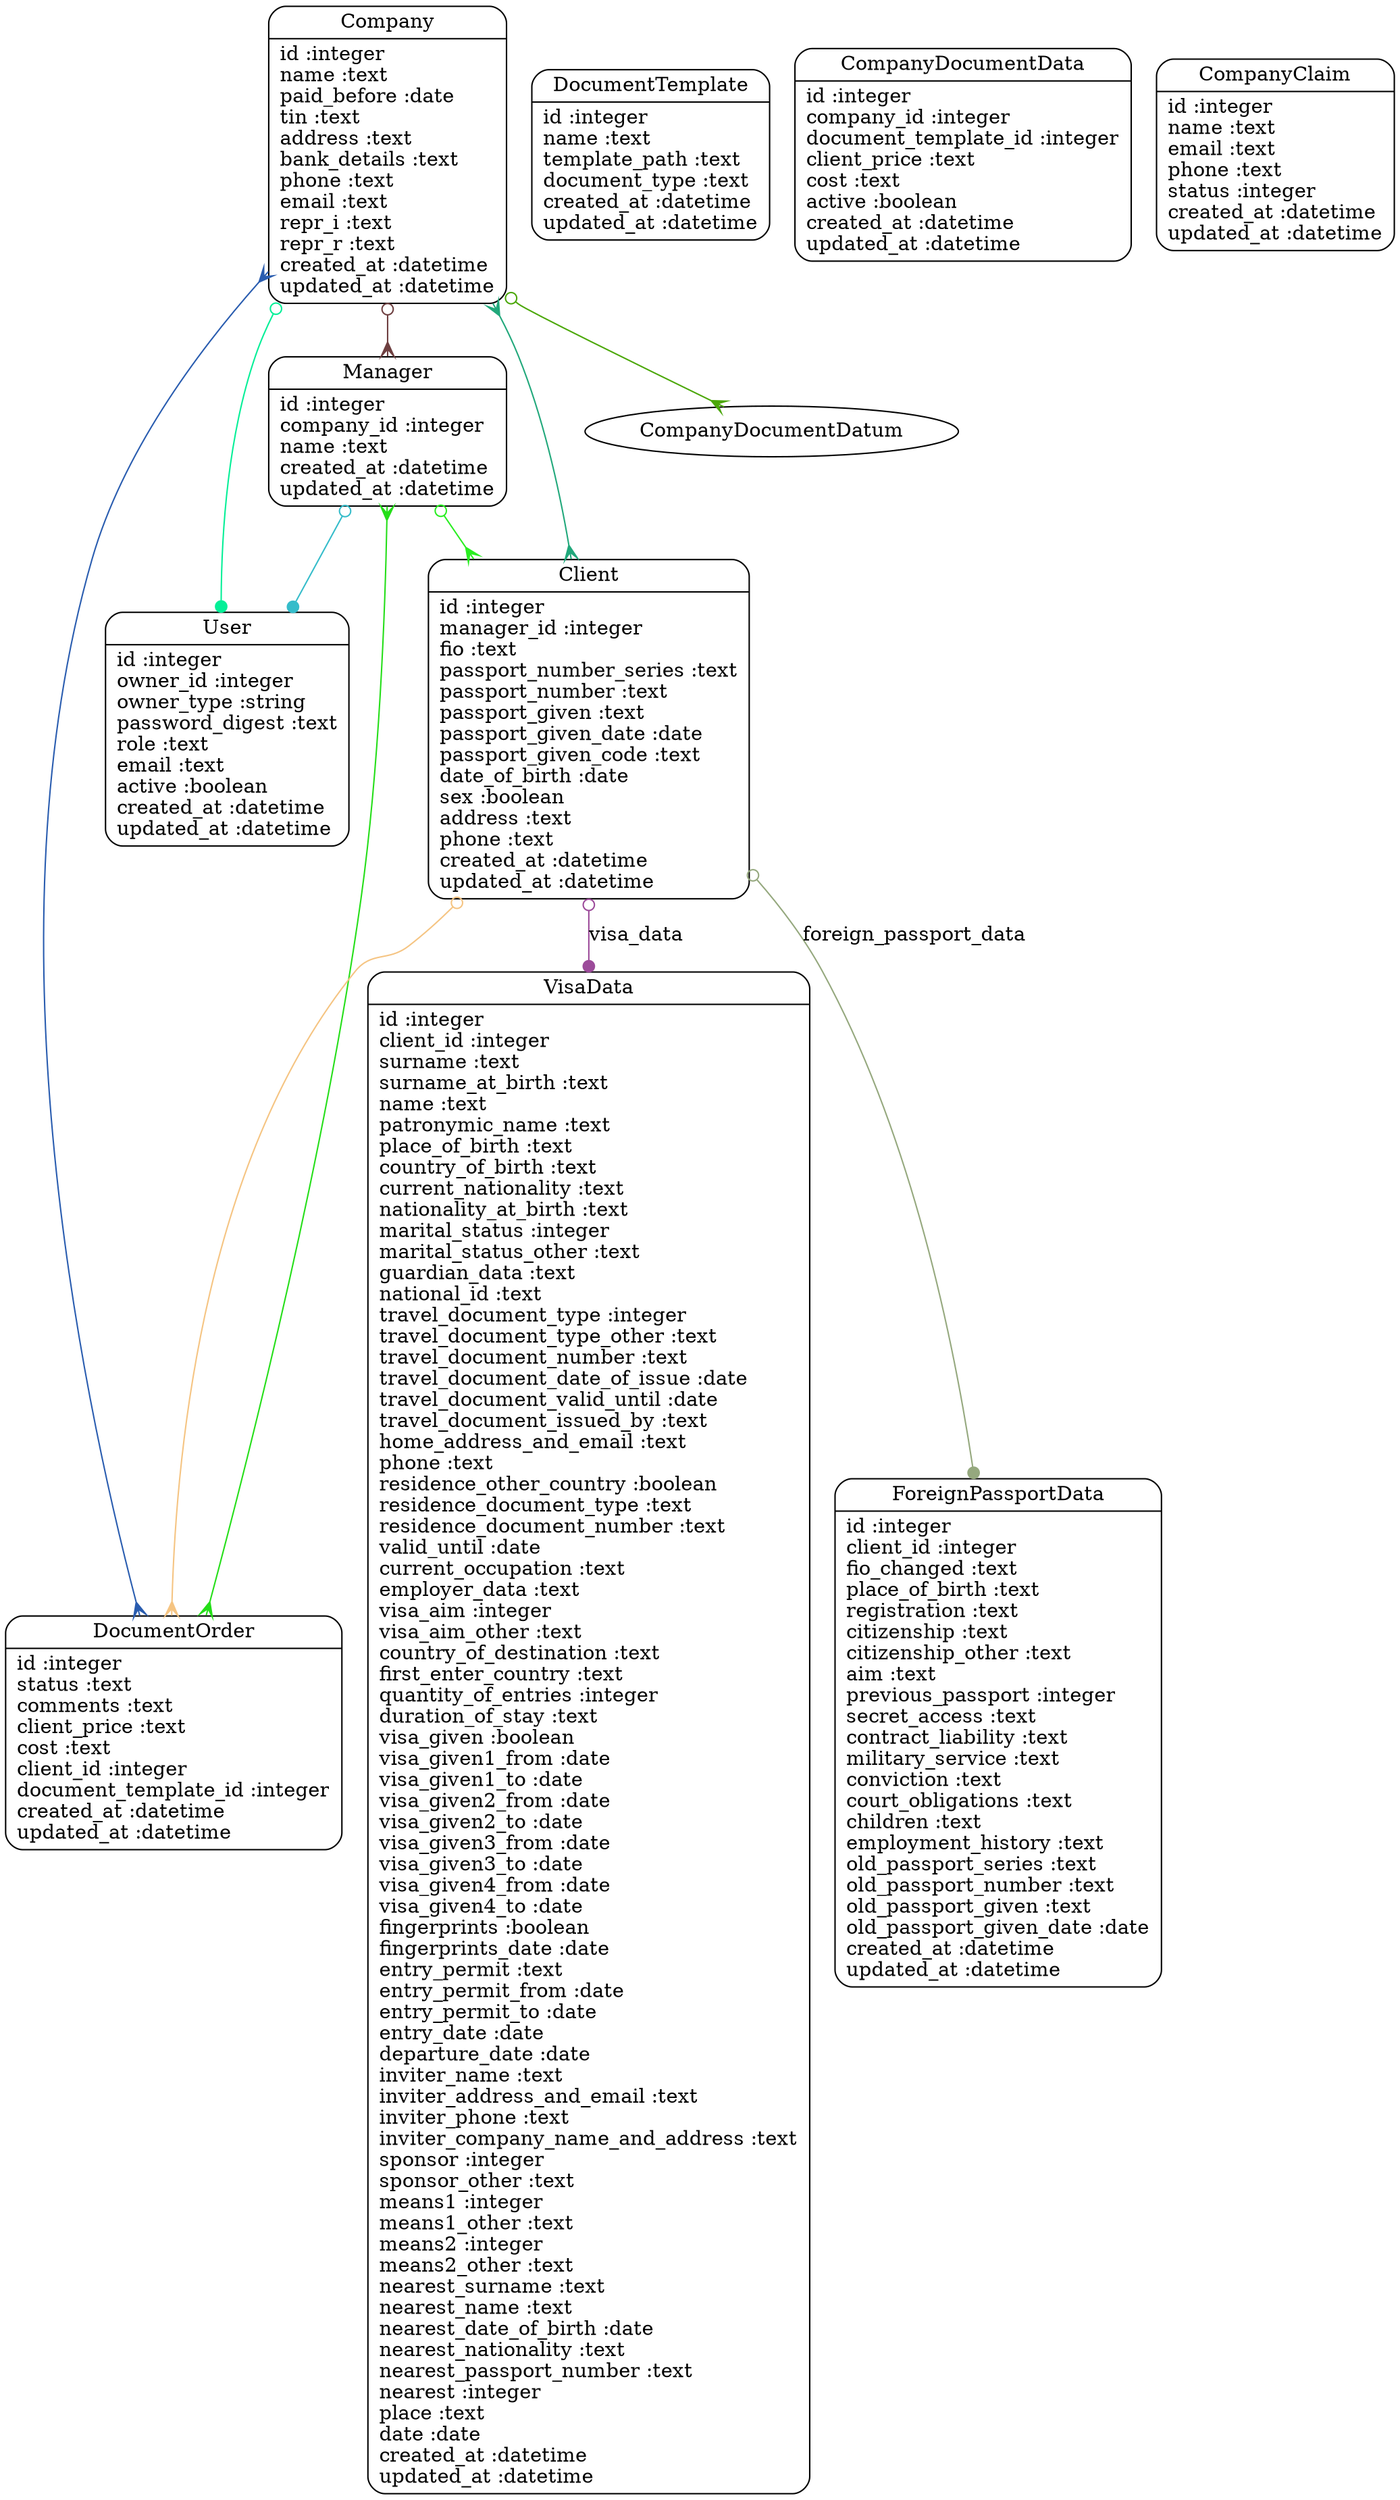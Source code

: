 digraph models_diagram {
	graph[overlap=false, splines=true]
	"DocumentOrder" [shape=Mrecord, label="{DocumentOrder|id :integer\lstatus :text\lcomments :text\lclient_price :text\lcost :text\lclient_id :integer\ldocument_template_id :integer\lcreated_at :datetime\lupdated_at :datetime\l}"]
	"Manager" [shape=Mrecord, label="{Manager|id :integer\lcompany_id :integer\lname :text\lcreated_at :datetime\lupdated_at :datetime\l}"]
	"DocumentTemplate" [shape=Mrecord, label="{DocumentTemplate|id :integer\lname :text\ltemplate_path :text\ldocument_type :text\lcreated_at :datetime\lupdated_at :datetime\l}"]
	"User" [shape=Mrecord, label="{User|id :integer\lowner_id :integer\lowner_type :string\lpassword_digest :text\lrole :text\lemail :text\lactive :boolean\lcreated_at :datetime\lupdated_at :datetime\l}"]
	"CompanyDocumentData" [shape=Mrecord, label="{CompanyDocumentData|id :integer\lcompany_id :integer\ldocument_template_id :integer\lclient_price :text\lcost :text\lactive :boolean\lcreated_at :datetime\lupdated_at :datetime\l}"]
	"Client" [shape=Mrecord, label="{Client|id :integer\lmanager_id :integer\lfio :text\lpassport_number_series :text\lpassport_number :text\lpassport_given :text\lpassport_given_date :date\lpassport_given_code :text\ldate_of_birth :date\lsex :boolean\laddress :text\lphone :text\lcreated_at :datetime\lupdated_at :datetime\l}"]
	"VisaData" [shape=Mrecord, label="{VisaData|id :integer\lclient_id :integer\lsurname :text\lsurname_at_birth :text\lname :text\lpatronymic_name :text\lplace_of_birth :text\lcountry_of_birth :text\lcurrent_nationality :text\lnationality_at_birth :text\lmarital_status :integer\lmarital_status_other :text\lguardian_data :text\lnational_id :text\ltravel_document_type :integer\ltravel_document_type_other :text\ltravel_document_number :text\ltravel_document_date_of_issue :date\ltravel_document_valid_until :date\ltravel_document_issued_by :text\lhome_address_and_email :text\lphone :text\lresidence_other_country :boolean\lresidence_document_type :text\lresidence_document_number :text\lvalid_until :date\lcurrent_occupation :text\lemployer_data :text\lvisa_aim :integer\lvisa_aim_other :text\lcountry_of_destination :text\lfirst_enter_country :text\lquantity_of_entries :integer\lduration_of_stay :text\lvisa_given :boolean\lvisa_given1_from :date\lvisa_given1_to :date\lvisa_given2_from :date\lvisa_given2_to :date\lvisa_given3_from :date\lvisa_given3_to :date\lvisa_given4_from :date\lvisa_given4_to :date\lfingerprints :boolean\lfingerprints_date :date\lentry_permit :text\lentry_permit_from :date\lentry_permit_to :date\lentry_date :date\ldeparture_date :date\linviter_name :text\linviter_address_and_email :text\linviter_phone :text\linviter_company_name_and_address :text\lsponsor :integer\lsponsor_other :text\lmeans1 :integer\lmeans1_other :text\lmeans2 :integer\lmeans2_other :text\lnearest_surname :text\lnearest_name :text\lnearest_date_of_birth :date\lnearest_nationality :text\lnearest_passport_number :text\lnearest :integer\lplace :text\ldate :date\lcreated_at :datetime\lupdated_at :datetime\l}"]
	"ForeignPassportData" [shape=Mrecord, label="{ForeignPassportData|id :integer\lclient_id :integer\lfio_changed :text\lplace_of_birth :text\lregistration :text\lcitizenship :text\lcitizenship_other :text\laim :text\lprevious_passport :integer\lsecret_access :text\lcontract_liability :text\lmilitary_service :text\lconviction :text\lcourt_obligations :text\lchildren :text\lemployment_history :text\lold_passport_series :text\lold_passport_number :text\lold_passport_given :text\lold_passport_given_date :date\lcreated_at :datetime\lupdated_at :datetime\l}"]
	"Company" [shape=Mrecord, label="{Company|id :integer\lname :text\lpaid_before :date\ltin :text\laddress :text\lbank_details :text\lphone :text\lemail :text\lrepr_i :text\lrepr_r :text\lcreated_at :datetime\lupdated_at :datetime\l}"]
	"CompanyClaim" [shape=Mrecord, label="{CompanyClaim|id :integer\lname :text\lemail :text\lphone :text\lstatus :integer\lcreated_at :datetime\lupdated_at :datetime\l}"]
	"Manager" -> "Client" [arrowtail=odot, arrowhead=crow, dir=both color="#2AEE22"]
	"Manager" -> "DocumentOrder" [arrowtail=crow, arrowhead=crow, dir=both color="#24DE18"]
	"Manager" -> "User" [arrowtail=odot, arrowhead=dot, dir=both color="#35BCCA"]
	"Client" -> "ForeignPassportData" [label="foreign_passport_data", arrowtail=odot, arrowhead=dot, dir=both color="#95A87E"]
	"Client" -> "VisaData" [label="visa_data", arrowtail=odot, arrowhead=dot, dir=both color="#9C4B9A"]
	"Client" -> "DocumentOrder" [arrowtail=odot, arrowhead=crow, dir=both color="#F5C482"]
	"Company" -> "Manager" [arrowtail=odot, arrowhead=crow, dir=both color="#6E3F40"]
	"Company" -> "Client" [arrowtail=crow, arrowhead=crow, dir=both color="#21A87B"]
	"Company" -> "DocumentOrder" [arrowtail=crow, arrowhead=crow, dir=both color="#295CAF"]
	"Company" -> "CompanyDocumentDatum" [arrowtail=odot, arrowhead=crow, dir=both color="#4BA709"]
	"Company" -> "User" [arrowtail=odot, arrowhead=dot, dir=both color="#04EF97"]
}
